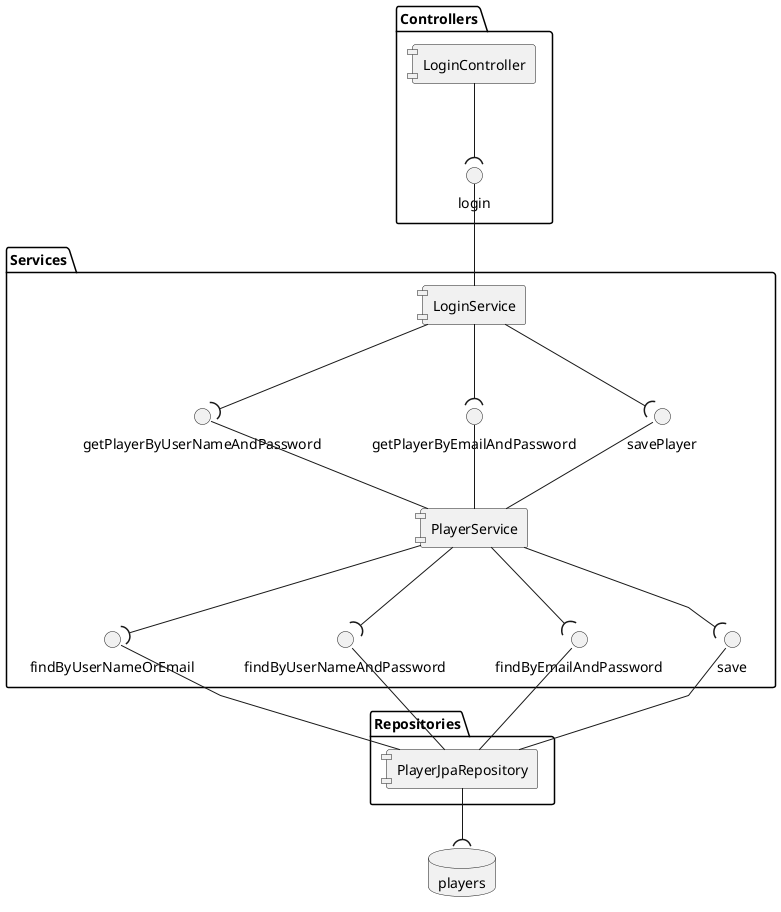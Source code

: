 @startuml
@startuml
skinparam componentStyle uml1
skinparam linetype polyline
top to bottom direction

database "players"

package "Controllers" {
[LoginController] --(login
}
package "Services" {
[LoginService] --(getPlayerByUserNameAndPassword
[LoginService] --(getPlayerByEmailAndPassword
[LoginService] --(savePlayer

[PlayerService] --(findByUserNameOrEmail
[PlayerService] --(findByUserNameAndPassword
[PlayerService] --(findByEmailAndPassword
[PlayerService] --(save

login -- [LoginService]
getPlayerByUserNameAndPassword -- [PlayerService]
getPlayerByEmailAndPassword -- [PlayerService]
savePlayer -- [PlayerService]
}

package "Repositories" {
[PlayerJpaRepository] --("players"
save -- [PlayerJpaRepository]
findByUserNameOrEmail -- [PlayerJpaRepository]
findByUserNameAndPassword -- [PlayerJpaRepository]
findByEmailAndPassword -- [PlayerJpaRepository]
}
@enduml